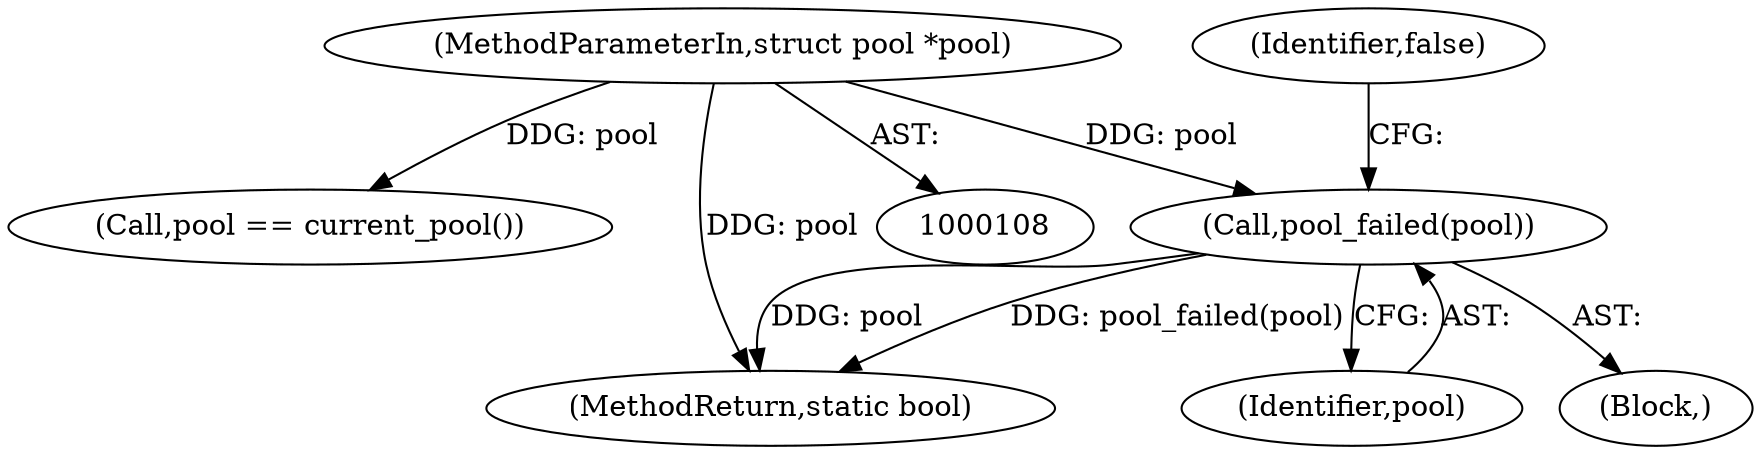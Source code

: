 digraph "0_sgminer_910c36089940e81fb85c65b8e63dcd2fac71470c@pointer" {
"1000599" [label="(Call,pool_failed(pool))"];
"1000109" [label="(MethodParameterIn,struct pool *pool)"];
"1000602" [label="(Identifier,false)"];
"1000599" [label="(Call,pool_failed(pool))"];
"1000759" [label="(Call,pool == current_pool())"];
"1000109" [label="(MethodParameterIn,struct pool *pool)"];
"1000768" [label="(MethodReturn,static bool)"];
"1000600" [label="(Identifier,pool)"];
"1000593" [label="(Block,)"];
"1000599" -> "1000593"  [label="AST: "];
"1000599" -> "1000600"  [label="CFG: "];
"1000600" -> "1000599"  [label="AST: "];
"1000602" -> "1000599"  [label="CFG: "];
"1000599" -> "1000768"  [label="DDG: pool_failed(pool)"];
"1000599" -> "1000768"  [label="DDG: pool"];
"1000109" -> "1000599"  [label="DDG: pool"];
"1000109" -> "1000108"  [label="AST: "];
"1000109" -> "1000768"  [label="DDG: pool"];
"1000109" -> "1000759"  [label="DDG: pool"];
}

